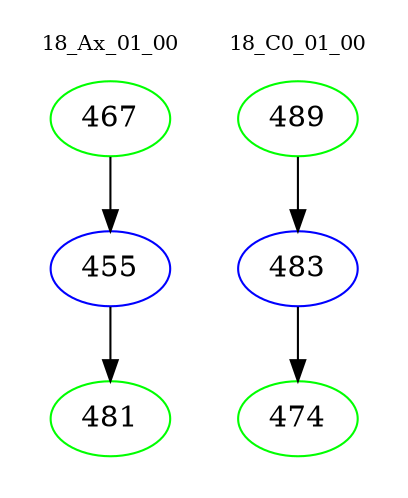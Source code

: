 digraph{
subgraph cluster_0 {
color = white
label = "18_Ax_01_00";
fontsize=10;
T0_467 [label="467", color="green"]
T0_467 -> T0_455 [color="black"]
T0_455 [label="455", color="blue"]
T0_455 -> T0_481 [color="black"]
T0_481 [label="481", color="green"]
}
subgraph cluster_1 {
color = white
label = "18_C0_01_00";
fontsize=10;
T1_489 [label="489", color="green"]
T1_489 -> T1_483 [color="black"]
T1_483 [label="483", color="blue"]
T1_483 -> T1_474 [color="black"]
T1_474 [label="474", color="green"]
}
}
